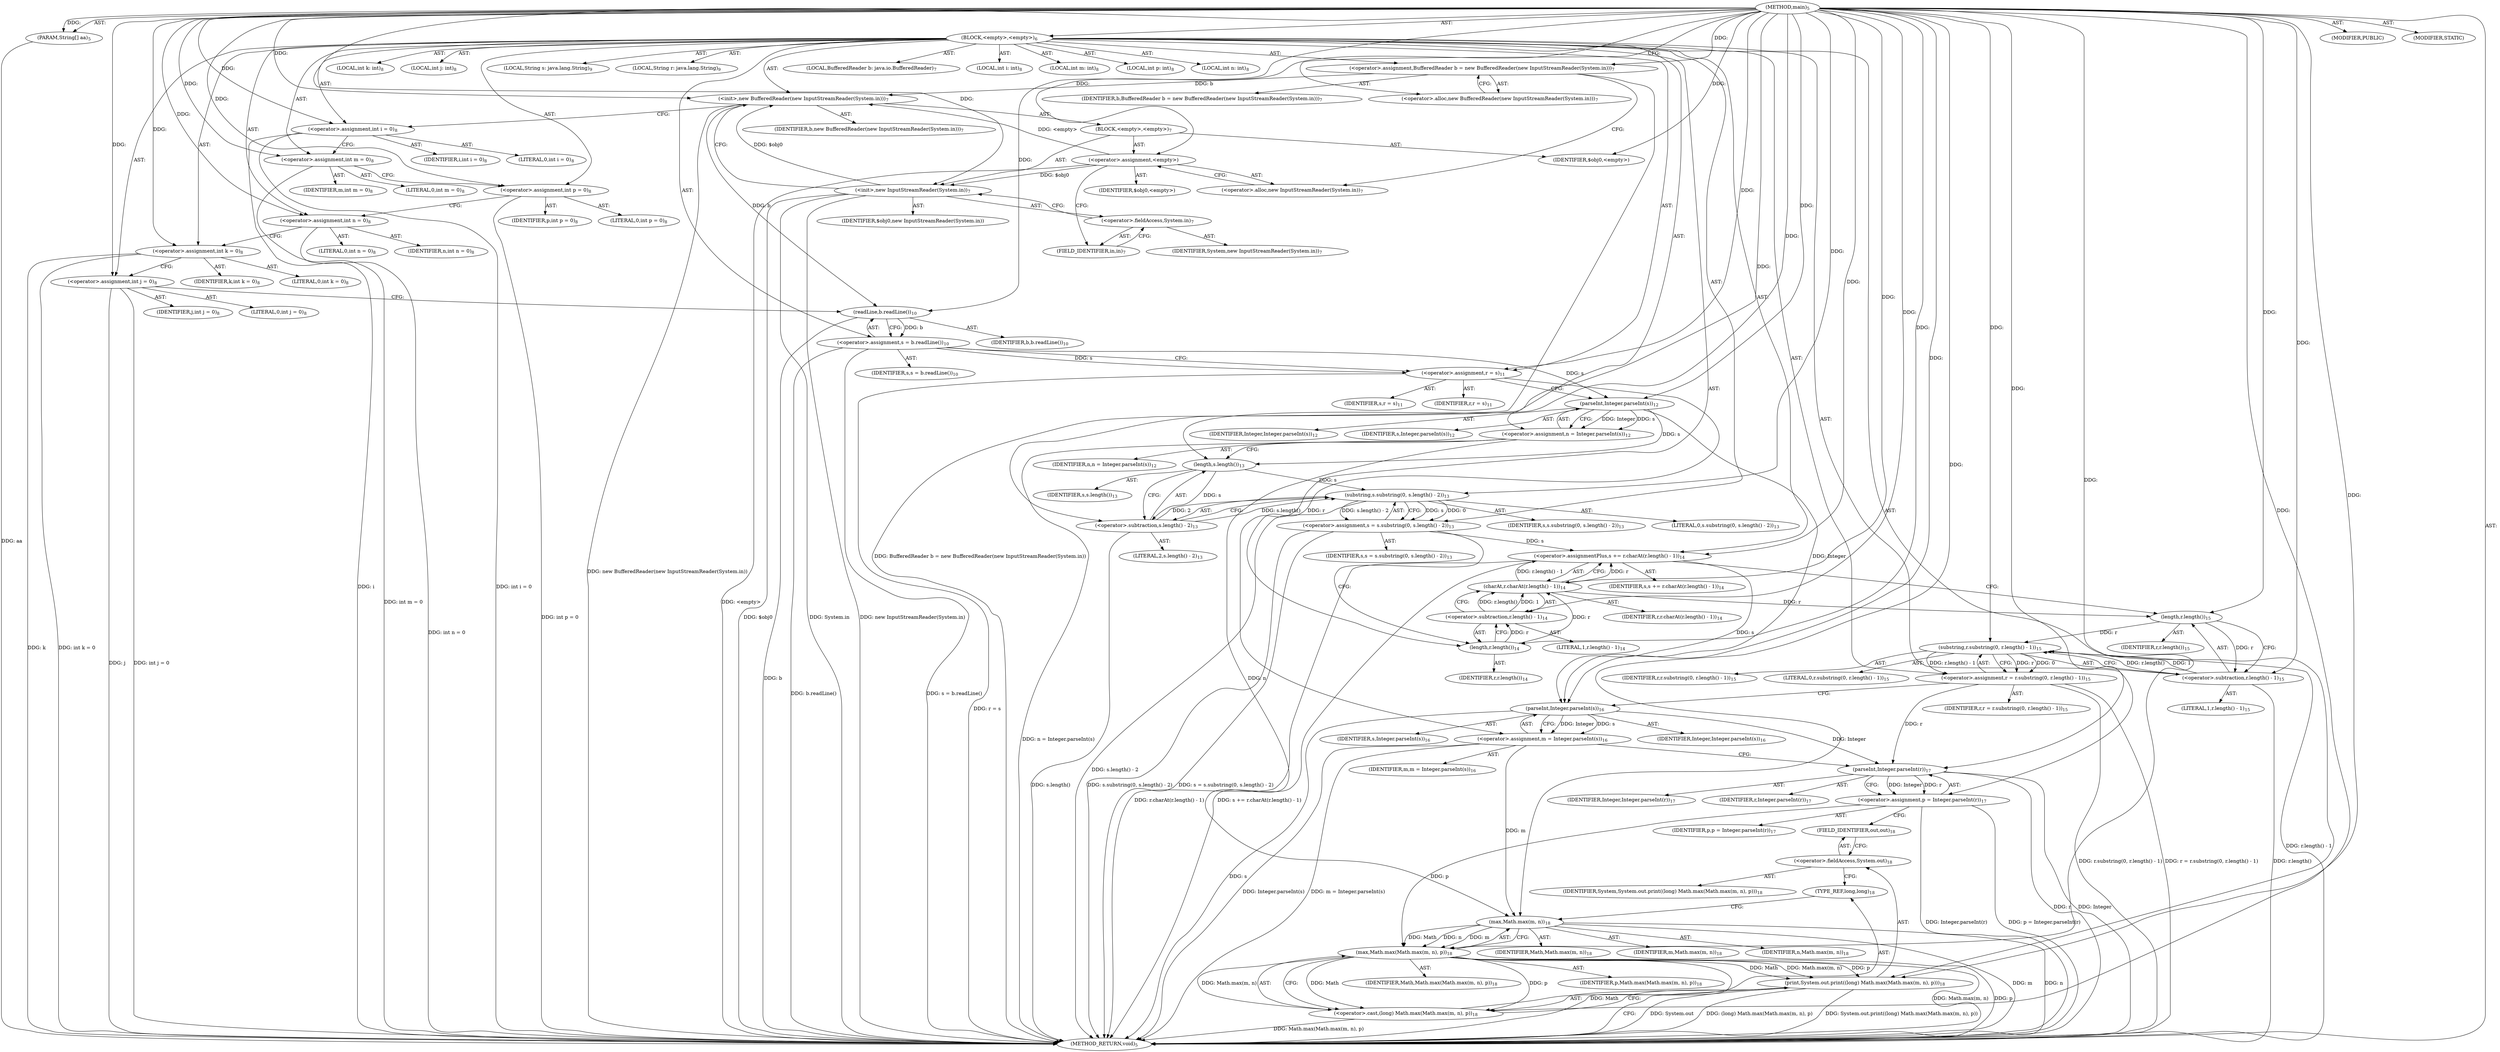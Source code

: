 digraph "main" {  
"19" [label = <(METHOD,main)<SUB>5</SUB>> ]
"20" [label = <(PARAM,String[] aa)<SUB>5</SUB>> ]
"21" [label = <(BLOCK,&lt;empty&gt;,&lt;empty&gt;)<SUB>6</SUB>> ]
"4" [label = <(LOCAL,BufferedReader b: java.io.BufferedReader)<SUB>7</SUB>> ]
"22" [label = <(&lt;operator&gt;.assignment,BufferedReader b = new BufferedReader(new InputStreamReader(System.in)))<SUB>7</SUB>> ]
"23" [label = <(IDENTIFIER,b,BufferedReader b = new BufferedReader(new InputStreamReader(System.in)))<SUB>7</SUB>> ]
"24" [label = <(&lt;operator&gt;.alloc,new BufferedReader(new InputStreamReader(System.in)))<SUB>7</SUB>> ]
"25" [label = <(&lt;init&gt;,new BufferedReader(new InputStreamReader(System.in)))<SUB>7</SUB>> ]
"3" [label = <(IDENTIFIER,b,new BufferedReader(new InputStreamReader(System.in)))<SUB>7</SUB>> ]
"26" [label = <(BLOCK,&lt;empty&gt;,&lt;empty&gt;)<SUB>7</SUB>> ]
"27" [label = <(&lt;operator&gt;.assignment,&lt;empty&gt;)> ]
"28" [label = <(IDENTIFIER,$obj0,&lt;empty&gt;)> ]
"29" [label = <(&lt;operator&gt;.alloc,new InputStreamReader(System.in))<SUB>7</SUB>> ]
"30" [label = <(&lt;init&gt;,new InputStreamReader(System.in))<SUB>7</SUB>> ]
"31" [label = <(IDENTIFIER,$obj0,new InputStreamReader(System.in))> ]
"32" [label = <(&lt;operator&gt;.fieldAccess,System.in)<SUB>7</SUB>> ]
"33" [label = <(IDENTIFIER,System,new InputStreamReader(System.in))<SUB>7</SUB>> ]
"34" [label = <(FIELD_IDENTIFIER,in,in)<SUB>7</SUB>> ]
"35" [label = <(IDENTIFIER,$obj0,&lt;empty&gt;)> ]
"36" [label = <(LOCAL,int i: int)<SUB>8</SUB>> ]
"37" [label = <(LOCAL,int m: int)<SUB>8</SUB>> ]
"38" [label = <(LOCAL,int p: int)<SUB>8</SUB>> ]
"39" [label = <(LOCAL,int n: int)<SUB>8</SUB>> ]
"40" [label = <(LOCAL,int k: int)<SUB>8</SUB>> ]
"41" [label = <(LOCAL,int j: int)<SUB>8</SUB>> ]
"42" [label = <(&lt;operator&gt;.assignment,int i = 0)<SUB>8</SUB>> ]
"43" [label = <(IDENTIFIER,i,int i = 0)<SUB>8</SUB>> ]
"44" [label = <(LITERAL,0,int i = 0)<SUB>8</SUB>> ]
"45" [label = <(&lt;operator&gt;.assignment,int m = 0)<SUB>8</SUB>> ]
"46" [label = <(IDENTIFIER,m,int m = 0)<SUB>8</SUB>> ]
"47" [label = <(LITERAL,0,int m = 0)<SUB>8</SUB>> ]
"48" [label = <(&lt;operator&gt;.assignment,int p = 0)<SUB>8</SUB>> ]
"49" [label = <(IDENTIFIER,p,int p = 0)<SUB>8</SUB>> ]
"50" [label = <(LITERAL,0,int p = 0)<SUB>8</SUB>> ]
"51" [label = <(&lt;operator&gt;.assignment,int n = 0)<SUB>8</SUB>> ]
"52" [label = <(IDENTIFIER,n,int n = 0)<SUB>8</SUB>> ]
"53" [label = <(LITERAL,0,int n = 0)<SUB>8</SUB>> ]
"54" [label = <(&lt;operator&gt;.assignment,int k = 0)<SUB>8</SUB>> ]
"55" [label = <(IDENTIFIER,k,int k = 0)<SUB>8</SUB>> ]
"56" [label = <(LITERAL,0,int k = 0)<SUB>8</SUB>> ]
"57" [label = <(&lt;operator&gt;.assignment,int j = 0)<SUB>8</SUB>> ]
"58" [label = <(IDENTIFIER,j,int j = 0)<SUB>8</SUB>> ]
"59" [label = <(LITERAL,0,int j = 0)<SUB>8</SUB>> ]
"60" [label = <(LOCAL,String s: java.lang.String)<SUB>9</SUB>> ]
"61" [label = <(LOCAL,String r: java.lang.String)<SUB>9</SUB>> ]
"62" [label = <(&lt;operator&gt;.assignment,s = b.readLine())<SUB>10</SUB>> ]
"63" [label = <(IDENTIFIER,s,s = b.readLine())<SUB>10</SUB>> ]
"64" [label = <(readLine,b.readLine())<SUB>10</SUB>> ]
"65" [label = <(IDENTIFIER,b,b.readLine())<SUB>10</SUB>> ]
"66" [label = <(&lt;operator&gt;.assignment,r = s)<SUB>11</SUB>> ]
"67" [label = <(IDENTIFIER,r,r = s)<SUB>11</SUB>> ]
"68" [label = <(IDENTIFIER,s,r = s)<SUB>11</SUB>> ]
"69" [label = <(&lt;operator&gt;.assignment,n = Integer.parseInt(s))<SUB>12</SUB>> ]
"70" [label = <(IDENTIFIER,n,n = Integer.parseInt(s))<SUB>12</SUB>> ]
"71" [label = <(parseInt,Integer.parseInt(s))<SUB>12</SUB>> ]
"72" [label = <(IDENTIFIER,Integer,Integer.parseInt(s))<SUB>12</SUB>> ]
"73" [label = <(IDENTIFIER,s,Integer.parseInt(s))<SUB>12</SUB>> ]
"74" [label = <(&lt;operator&gt;.assignment,s = s.substring(0, s.length() - 2))<SUB>13</SUB>> ]
"75" [label = <(IDENTIFIER,s,s = s.substring(0, s.length() - 2))<SUB>13</SUB>> ]
"76" [label = <(substring,s.substring(0, s.length() - 2))<SUB>13</SUB>> ]
"77" [label = <(IDENTIFIER,s,s.substring(0, s.length() - 2))<SUB>13</SUB>> ]
"78" [label = <(LITERAL,0,s.substring(0, s.length() - 2))<SUB>13</SUB>> ]
"79" [label = <(&lt;operator&gt;.subtraction,s.length() - 2)<SUB>13</SUB>> ]
"80" [label = <(length,s.length())<SUB>13</SUB>> ]
"81" [label = <(IDENTIFIER,s,s.length())<SUB>13</SUB>> ]
"82" [label = <(LITERAL,2,s.length() - 2)<SUB>13</SUB>> ]
"83" [label = <(&lt;operator&gt;.assignmentPlus,s += r.charAt(r.length() - 1))<SUB>14</SUB>> ]
"84" [label = <(IDENTIFIER,s,s += r.charAt(r.length() - 1))<SUB>14</SUB>> ]
"85" [label = <(charAt,r.charAt(r.length() - 1))<SUB>14</SUB>> ]
"86" [label = <(IDENTIFIER,r,r.charAt(r.length() - 1))<SUB>14</SUB>> ]
"87" [label = <(&lt;operator&gt;.subtraction,r.length() - 1)<SUB>14</SUB>> ]
"88" [label = <(length,r.length())<SUB>14</SUB>> ]
"89" [label = <(IDENTIFIER,r,r.length())<SUB>14</SUB>> ]
"90" [label = <(LITERAL,1,r.length() - 1)<SUB>14</SUB>> ]
"91" [label = <(&lt;operator&gt;.assignment,r = r.substring(0, r.length() - 1))<SUB>15</SUB>> ]
"92" [label = <(IDENTIFIER,r,r = r.substring(0, r.length() - 1))<SUB>15</SUB>> ]
"93" [label = <(substring,r.substring(0, r.length() - 1))<SUB>15</SUB>> ]
"94" [label = <(IDENTIFIER,r,r.substring(0, r.length() - 1))<SUB>15</SUB>> ]
"95" [label = <(LITERAL,0,r.substring(0, r.length() - 1))<SUB>15</SUB>> ]
"96" [label = <(&lt;operator&gt;.subtraction,r.length() - 1)<SUB>15</SUB>> ]
"97" [label = <(length,r.length())<SUB>15</SUB>> ]
"98" [label = <(IDENTIFIER,r,r.length())<SUB>15</SUB>> ]
"99" [label = <(LITERAL,1,r.length() - 1)<SUB>15</SUB>> ]
"100" [label = <(&lt;operator&gt;.assignment,m = Integer.parseInt(s))<SUB>16</SUB>> ]
"101" [label = <(IDENTIFIER,m,m = Integer.parseInt(s))<SUB>16</SUB>> ]
"102" [label = <(parseInt,Integer.parseInt(s))<SUB>16</SUB>> ]
"103" [label = <(IDENTIFIER,Integer,Integer.parseInt(s))<SUB>16</SUB>> ]
"104" [label = <(IDENTIFIER,s,Integer.parseInt(s))<SUB>16</SUB>> ]
"105" [label = <(&lt;operator&gt;.assignment,p = Integer.parseInt(r))<SUB>17</SUB>> ]
"106" [label = <(IDENTIFIER,p,p = Integer.parseInt(r))<SUB>17</SUB>> ]
"107" [label = <(parseInt,Integer.parseInt(r))<SUB>17</SUB>> ]
"108" [label = <(IDENTIFIER,Integer,Integer.parseInt(r))<SUB>17</SUB>> ]
"109" [label = <(IDENTIFIER,r,Integer.parseInt(r))<SUB>17</SUB>> ]
"110" [label = <(print,System.out.print((long) Math.max(Math.max(m, n), p)))<SUB>18</SUB>> ]
"111" [label = <(&lt;operator&gt;.fieldAccess,System.out)<SUB>18</SUB>> ]
"112" [label = <(IDENTIFIER,System,System.out.print((long) Math.max(Math.max(m, n), p)))<SUB>18</SUB>> ]
"113" [label = <(FIELD_IDENTIFIER,out,out)<SUB>18</SUB>> ]
"114" [label = <(&lt;operator&gt;.cast,(long) Math.max(Math.max(m, n), p))<SUB>18</SUB>> ]
"115" [label = <(TYPE_REF,long,long)<SUB>18</SUB>> ]
"116" [label = <(max,Math.max(Math.max(m, n), p))<SUB>18</SUB>> ]
"117" [label = <(IDENTIFIER,Math,Math.max(Math.max(m, n), p))<SUB>18</SUB>> ]
"118" [label = <(max,Math.max(m, n))<SUB>18</SUB>> ]
"119" [label = <(IDENTIFIER,Math,Math.max(m, n))<SUB>18</SUB>> ]
"120" [label = <(IDENTIFIER,m,Math.max(m, n))<SUB>18</SUB>> ]
"121" [label = <(IDENTIFIER,n,Math.max(m, n))<SUB>18</SUB>> ]
"122" [label = <(IDENTIFIER,p,Math.max(Math.max(m, n), p))<SUB>18</SUB>> ]
"123" [label = <(MODIFIER,PUBLIC)> ]
"124" [label = <(MODIFIER,STATIC)> ]
"125" [label = <(METHOD_RETURN,void)<SUB>5</SUB>> ]
  "19" -> "20"  [ label = "AST: "] 
  "19" -> "21"  [ label = "AST: "] 
  "19" -> "123"  [ label = "AST: "] 
  "19" -> "124"  [ label = "AST: "] 
  "19" -> "125"  [ label = "AST: "] 
  "21" -> "4"  [ label = "AST: "] 
  "21" -> "22"  [ label = "AST: "] 
  "21" -> "25"  [ label = "AST: "] 
  "21" -> "36"  [ label = "AST: "] 
  "21" -> "37"  [ label = "AST: "] 
  "21" -> "38"  [ label = "AST: "] 
  "21" -> "39"  [ label = "AST: "] 
  "21" -> "40"  [ label = "AST: "] 
  "21" -> "41"  [ label = "AST: "] 
  "21" -> "42"  [ label = "AST: "] 
  "21" -> "45"  [ label = "AST: "] 
  "21" -> "48"  [ label = "AST: "] 
  "21" -> "51"  [ label = "AST: "] 
  "21" -> "54"  [ label = "AST: "] 
  "21" -> "57"  [ label = "AST: "] 
  "21" -> "60"  [ label = "AST: "] 
  "21" -> "61"  [ label = "AST: "] 
  "21" -> "62"  [ label = "AST: "] 
  "21" -> "66"  [ label = "AST: "] 
  "21" -> "69"  [ label = "AST: "] 
  "21" -> "74"  [ label = "AST: "] 
  "21" -> "83"  [ label = "AST: "] 
  "21" -> "91"  [ label = "AST: "] 
  "21" -> "100"  [ label = "AST: "] 
  "21" -> "105"  [ label = "AST: "] 
  "21" -> "110"  [ label = "AST: "] 
  "22" -> "23"  [ label = "AST: "] 
  "22" -> "24"  [ label = "AST: "] 
  "25" -> "3"  [ label = "AST: "] 
  "25" -> "26"  [ label = "AST: "] 
  "26" -> "27"  [ label = "AST: "] 
  "26" -> "30"  [ label = "AST: "] 
  "26" -> "35"  [ label = "AST: "] 
  "27" -> "28"  [ label = "AST: "] 
  "27" -> "29"  [ label = "AST: "] 
  "30" -> "31"  [ label = "AST: "] 
  "30" -> "32"  [ label = "AST: "] 
  "32" -> "33"  [ label = "AST: "] 
  "32" -> "34"  [ label = "AST: "] 
  "42" -> "43"  [ label = "AST: "] 
  "42" -> "44"  [ label = "AST: "] 
  "45" -> "46"  [ label = "AST: "] 
  "45" -> "47"  [ label = "AST: "] 
  "48" -> "49"  [ label = "AST: "] 
  "48" -> "50"  [ label = "AST: "] 
  "51" -> "52"  [ label = "AST: "] 
  "51" -> "53"  [ label = "AST: "] 
  "54" -> "55"  [ label = "AST: "] 
  "54" -> "56"  [ label = "AST: "] 
  "57" -> "58"  [ label = "AST: "] 
  "57" -> "59"  [ label = "AST: "] 
  "62" -> "63"  [ label = "AST: "] 
  "62" -> "64"  [ label = "AST: "] 
  "64" -> "65"  [ label = "AST: "] 
  "66" -> "67"  [ label = "AST: "] 
  "66" -> "68"  [ label = "AST: "] 
  "69" -> "70"  [ label = "AST: "] 
  "69" -> "71"  [ label = "AST: "] 
  "71" -> "72"  [ label = "AST: "] 
  "71" -> "73"  [ label = "AST: "] 
  "74" -> "75"  [ label = "AST: "] 
  "74" -> "76"  [ label = "AST: "] 
  "76" -> "77"  [ label = "AST: "] 
  "76" -> "78"  [ label = "AST: "] 
  "76" -> "79"  [ label = "AST: "] 
  "79" -> "80"  [ label = "AST: "] 
  "79" -> "82"  [ label = "AST: "] 
  "80" -> "81"  [ label = "AST: "] 
  "83" -> "84"  [ label = "AST: "] 
  "83" -> "85"  [ label = "AST: "] 
  "85" -> "86"  [ label = "AST: "] 
  "85" -> "87"  [ label = "AST: "] 
  "87" -> "88"  [ label = "AST: "] 
  "87" -> "90"  [ label = "AST: "] 
  "88" -> "89"  [ label = "AST: "] 
  "91" -> "92"  [ label = "AST: "] 
  "91" -> "93"  [ label = "AST: "] 
  "93" -> "94"  [ label = "AST: "] 
  "93" -> "95"  [ label = "AST: "] 
  "93" -> "96"  [ label = "AST: "] 
  "96" -> "97"  [ label = "AST: "] 
  "96" -> "99"  [ label = "AST: "] 
  "97" -> "98"  [ label = "AST: "] 
  "100" -> "101"  [ label = "AST: "] 
  "100" -> "102"  [ label = "AST: "] 
  "102" -> "103"  [ label = "AST: "] 
  "102" -> "104"  [ label = "AST: "] 
  "105" -> "106"  [ label = "AST: "] 
  "105" -> "107"  [ label = "AST: "] 
  "107" -> "108"  [ label = "AST: "] 
  "107" -> "109"  [ label = "AST: "] 
  "110" -> "111"  [ label = "AST: "] 
  "110" -> "114"  [ label = "AST: "] 
  "111" -> "112"  [ label = "AST: "] 
  "111" -> "113"  [ label = "AST: "] 
  "114" -> "115"  [ label = "AST: "] 
  "114" -> "116"  [ label = "AST: "] 
  "116" -> "117"  [ label = "AST: "] 
  "116" -> "118"  [ label = "AST: "] 
  "116" -> "122"  [ label = "AST: "] 
  "118" -> "119"  [ label = "AST: "] 
  "118" -> "120"  [ label = "AST: "] 
  "118" -> "121"  [ label = "AST: "] 
  "22" -> "29"  [ label = "CFG: "] 
  "25" -> "42"  [ label = "CFG: "] 
  "42" -> "45"  [ label = "CFG: "] 
  "45" -> "48"  [ label = "CFG: "] 
  "48" -> "51"  [ label = "CFG: "] 
  "51" -> "54"  [ label = "CFG: "] 
  "54" -> "57"  [ label = "CFG: "] 
  "57" -> "64"  [ label = "CFG: "] 
  "62" -> "66"  [ label = "CFG: "] 
  "66" -> "71"  [ label = "CFG: "] 
  "69" -> "80"  [ label = "CFG: "] 
  "74" -> "88"  [ label = "CFG: "] 
  "83" -> "97"  [ label = "CFG: "] 
  "91" -> "102"  [ label = "CFG: "] 
  "100" -> "107"  [ label = "CFG: "] 
  "105" -> "113"  [ label = "CFG: "] 
  "110" -> "125"  [ label = "CFG: "] 
  "24" -> "22"  [ label = "CFG: "] 
  "64" -> "62"  [ label = "CFG: "] 
  "71" -> "69"  [ label = "CFG: "] 
  "76" -> "74"  [ label = "CFG: "] 
  "85" -> "83"  [ label = "CFG: "] 
  "93" -> "91"  [ label = "CFG: "] 
  "102" -> "100"  [ label = "CFG: "] 
  "107" -> "105"  [ label = "CFG: "] 
  "111" -> "115"  [ label = "CFG: "] 
  "114" -> "110"  [ label = "CFG: "] 
  "27" -> "34"  [ label = "CFG: "] 
  "30" -> "25"  [ label = "CFG: "] 
  "79" -> "76"  [ label = "CFG: "] 
  "87" -> "85"  [ label = "CFG: "] 
  "96" -> "93"  [ label = "CFG: "] 
  "113" -> "111"  [ label = "CFG: "] 
  "115" -> "118"  [ label = "CFG: "] 
  "116" -> "114"  [ label = "CFG: "] 
  "29" -> "27"  [ label = "CFG: "] 
  "32" -> "30"  [ label = "CFG: "] 
  "80" -> "79"  [ label = "CFG: "] 
  "88" -> "87"  [ label = "CFG: "] 
  "97" -> "96"  [ label = "CFG: "] 
  "118" -> "116"  [ label = "CFG: "] 
  "34" -> "32"  [ label = "CFG: "] 
  "19" -> "24"  [ label = "CFG: "] 
  "20" -> "125"  [ label = "DDG: aa"] 
  "22" -> "125"  [ label = "DDG: BufferedReader b = new BufferedReader(new InputStreamReader(System.in))"] 
  "27" -> "125"  [ label = "DDG: &lt;empty&gt;"] 
  "30" -> "125"  [ label = "DDG: $obj0"] 
  "30" -> "125"  [ label = "DDG: System.in"] 
  "30" -> "125"  [ label = "DDG: new InputStreamReader(System.in)"] 
  "25" -> "125"  [ label = "DDG: new BufferedReader(new InputStreamReader(System.in))"] 
  "42" -> "125"  [ label = "DDG: i"] 
  "42" -> "125"  [ label = "DDG: int i = 0"] 
  "45" -> "125"  [ label = "DDG: int m = 0"] 
  "48" -> "125"  [ label = "DDG: int p = 0"] 
  "51" -> "125"  [ label = "DDG: int n = 0"] 
  "54" -> "125"  [ label = "DDG: k"] 
  "54" -> "125"  [ label = "DDG: int k = 0"] 
  "57" -> "125"  [ label = "DDG: j"] 
  "57" -> "125"  [ label = "DDG: int j = 0"] 
  "64" -> "125"  [ label = "DDG: b"] 
  "62" -> "125"  [ label = "DDG: b.readLine()"] 
  "62" -> "125"  [ label = "DDG: s = b.readLine()"] 
  "66" -> "125"  [ label = "DDG: r = s"] 
  "69" -> "125"  [ label = "DDG: n = Integer.parseInt(s)"] 
  "79" -> "125"  [ label = "DDG: s.length()"] 
  "76" -> "125"  [ label = "DDG: s.length() - 2"] 
  "74" -> "125"  [ label = "DDG: s.substring(0, s.length() - 2)"] 
  "74" -> "125"  [ label = "DDG: s = s.substring(0, s.length() - 2)"] 
  "83" -> "125"  [ label = "DDG: r.charAt(r.length() - 1)"] 
  "83" -> "125"  [ label = "DDG: s += r.charAt(r.length() - 1)"] 
  "96" -> "125"  [ label = "DDG: r.length()"] 
  "93" -> "125"  [ label = "DDG: r.length() - 1"] 
  "91" -> "125"  [ label = "DDG: r.substring(0, r.length() - 1)"] 
  "91" -> "125"  [ label = "DDG: r = r.substring(0, r.length() - 1)"] 
  "102" -> "125"  [ label = "DDG: s"] 
  "100" -> "125"  [ label = "DDG: Integer.parseInt(s)"] 
  "100" -> "125"  [ label = "DDG: m = Integer.parseInt(s)"] 
  "107" -> "125"  [ label = "DDG: Integer"] 
  "107" -> "125"  [ label = "DDG: r"] 
  "105" -> "125"  [ label = "DDG: Integer.parseInt(r)"] 
  "105" -> "125"  [ label = "DDG: p = Integer.parseInt(r)"] 
  "110" -> "125"  [ label = "DDG: System.out"] 
  "116" -> "125"  [ label = "DDG: Math"] 
  "118" -> "125"  [ label = "DDG: m"] 
  "118" -> "125"  [ label = "DDG: n"] 
  "116" -> "125"  [ label = "DDG: Math.max(m, n)"] 
  "116" -> "125"  [ label = "DDG: p"] 
  "114" -> "125"  [ label = "DDG: Math.max(Math.max(m, n), p)"] 
  "110" -> "125"  [ label = "DDG: (long) Math.max(Math.max(m, n), p)"] 
  "110" -> "125"  [ label = "DDG: System.out.print((long) Math.max(Math.max(m, n), p))"] 
  "19" -> "20"  [ label = "DDG: "] 
  "19" -> "22"  [ label = "DDG: "] 
  "19" -> "42"  [ label = "DDG: "] 
  "19" -> "45"  [ label = "DDG: "] 
  "19" -> "48"  [ label = "DDG: "] 
  "19" -> "51"  [ label = "DDG: "] 
  "19" -> "54"  [ label = "DDG: "] 
  "19" -> "57"  [ label = "DDG: "] 
  "64" -> "62"  [ label = "DDG: b"] 
  "62" -> "66"  [ label = "DDG: s"] 
  "19" -> "66"  [ label = "DDG: "] 
  "71" -> "69"  [ label = "DDG: Integer"] 
  "71" -> "69"  [ label = "DDG: s"] 
  "76" -> "74"  [ label = "DDG: s"] 
  "76" -> "74"  [ label = "DDG: 0"] 
  "76" -> "74"  [ label = "DDG: s.length() - 2"] 
  "85" -> "83"  [ label = "DDG: r"] 
  "85" -> "83"  [ label = "DDG: r.length() - 1"] 
  "93" -> "91"  [ label = "DDG: r"] 
  "93" -> "91"  [ label = "DDG: 0"] 
  "93" -> "91"  [ label = "DDG: r.length() - 1"] 
  "102" -> "100"  [ label = "DDG: Integer"] 
  "102" -> "100"  [ label = "DDG: s"] 
  "107" -> "105"  [ label = "DDG: Integer"] 
  "107" -> "105"  [ label = "DDG: r"] 
  "22" -> "25"  [ label = "DDG: b"] 
  "19" -> "25"  [ label = "DDG: "] 
  "27" -> "25"  [ label = "DDG: &lt;empty&gt;"] 
  "30" -> "25"  [ label = "DDG: $obj0"] 
  "74" -> "83"  [ label = "DDG: s"] 
  "19" -> "83"  [ label = "DDG: "] 
  "19" -> "110"  [ label = "DDG: "] 
  "116" -> "110"  [ label = "DDG: Math"] 
  "116" -> "110"  [ label = "DDG: Math.max(m, n)"] 
  "116" -> "110"  [ label = "DDG: p"] 
  "19" -> "27"  [ label = "DDG: "] 
  "19" -> "35"  [ label = "DDG: "] 
  "25" -> "64"  [ label = "DDG: b"] 
  "19" -> "64"  [ label = "DDG: "] 
  "19" -> "71"  [ label = "DDG: "] 
  "62" -> "71"  [ label = "DDG: s"] 
  "80" -> "76"  [ label = "DDG: s"] 
  "19" -> "76"  [ label = "DDG: "] 
  "79" -> "76"  [ label = "DDG: s.length()"] 
  "79" -> "76"  [ label = "DDG: 2"] 
  "88" -> "85"  [ label = "DDG: r"] 
  "19" -> "85"  [ label = "DDG: "] 
  "87" -> "85"  [ label = "DDG: r.length()"] 
  "87" -> "85"  [ label = "DDG: 1"] 
  "97" -> "93"  [ label = "DDG: r"] 
  "19" -> "93"  [ label = "DDG: "] 
  "96" -> "93"  [ label = "DDG: r.length()"] 
  "96" -> "93"  [ label = "DDG: 1"] 
  "71" -> "102"  [ label = "DDG: Integer"] 
  "19" -> "102"  [ label = "DDG: "] 
  "83" -> "102"  [ label = "DDG: s"] 
  "102" -> "107"  [ label = "DDG: Integer"] 
  "19" -> "107"  [ label = "DDG: "] 
  "91" -> "107"  [ label = "DDG: r"] 
  "19" -> "114"  [ label = "DDG: "] 
  "116" -> "114"  [ label = "DDG: Math"] 
  "116" -> "114"  [ label = "DDG: Math.max(m, n)"] 
  "116" -> "114"  [ label = "DDG: p"] 
  "27" -> "30"  [ label = "DDG: $obj0"] 
  "19" -> "30"  [ label = "DDG: "] 
  "80" -> "79"  [ label = "DDG: s"] 
  "19" -> "79"  [ label = "DDG: "] 
  "88" -> "87"  [ label = "DDG: r"] 
  "19" -> "87"  [ label = "DDG: "] 
  "97" -> "96"  [ label = "DDG: r"] 
  "19" -> "96"  [ label = "DDG: "] 
  "118" -> "116"  [ label = "DDG: Math"] 
  "19" -> "116"  [ label = "DDG: "] 
  "118" -> "116"  [ label = "DDG: m"] 
  "118" -> "116"  [ label = "DDG: n"] 
  "105" -> "116"  [ label = "DDG: p"] 
  "71" -> "80"  [ label = "DDG: s"] 
  "19" -> "80"  [ label = "DDG: "] 
  "66" -> "88"  [ label = "DDG: r"] 
  "19" -> "88"  [ label = "DDG: "] 
  "85" -> "97"  [ label = "DDG: r"] 
  "19" -> "97"  [ label = "DDG: "] 
  "19" -> "118"  [ label = "DDG: "] 
  "100" -> "118"  [ label = "DDG: m"] 
  "69" -> "118"  [ label = "DDG: n"] 
}
